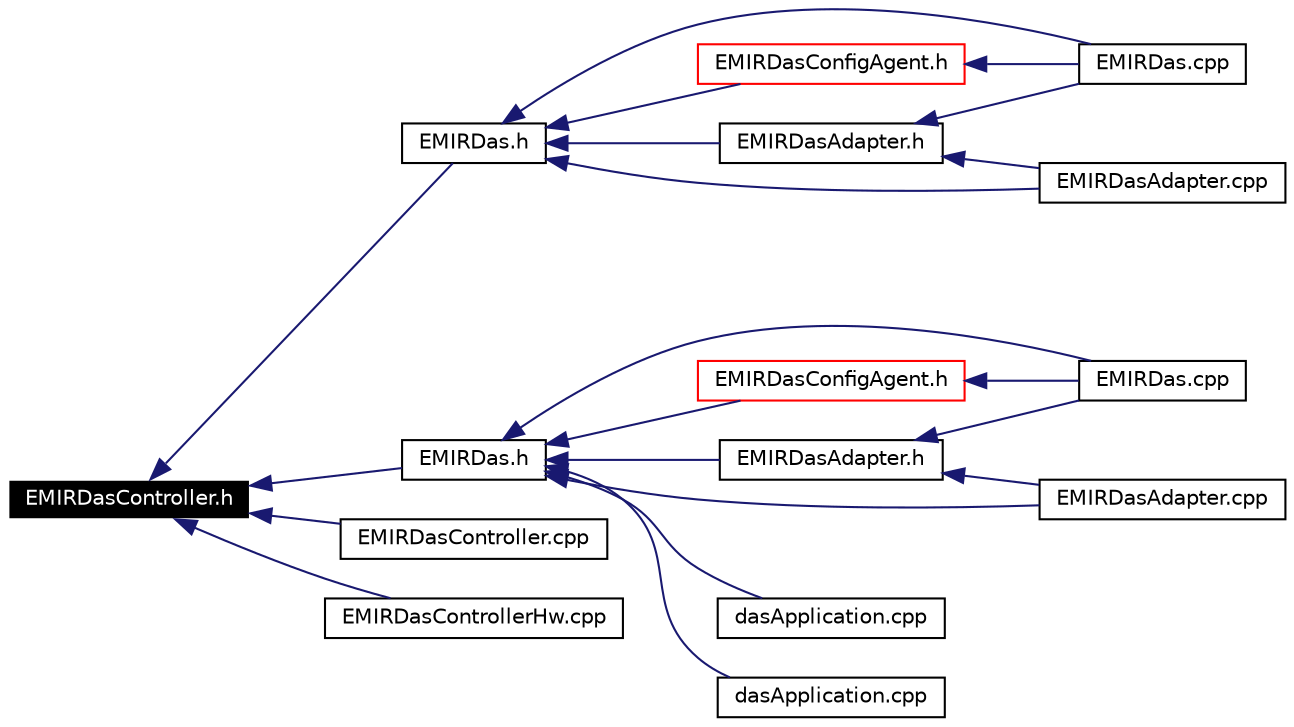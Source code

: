 digraph G
{
  edge [fontname="Helvetica",fontsize=10,labelfontname="Helvetica",labelfontsize=10];
  node [fontname="Helvetica",fontsize=10,shape=record];
  rankdir=LR;
  Node1 [label="EMIRDasController.h",height=0.2,width=0.4,color="white", fillcolor="black", style="filled" fontcolor="white"];
  Node1 -> Node2 [dir=back,color="midnightblue",fontsize=10,style="solid",fontname="Helvetica"];
  Node2 [label="EMIRDas.h",height=0.2,width=0.4,color="black", fillcolor="white", style="filled",URL="$EMIRDas_8h.html"];
  Node2 -> Node3 [dir=back,color="midnightblue",fontsize=10,style="solid",fontname="Helvetica"];
  Node3 [label="EMIRDas.cpp",height=0.2,width=0.4,color="black", fillcolor="white", style="filled",URL="$EMIRDas_8cpp.html"];
  Node2 -> Node4 [dir=back,color="midnightblue",fontsize=10,style="solid",fontname="Helvetica"];
  Node4 [label="EMIRDasAdapter.h",height=0.2,width=0.4,color="black", fillcolor="white", style="filled",URL="$EMIRDasAdapter_8h.html"];
  Node4 -> Node3 [dir=back,color="midnightblue",fontsize=10,style="solid",fontname="Helvetica"];
  Node4 -> Node5 [dir=back,color="midnightblue",fontsize=10,style="solid",fontname="Helvetica"];
  Node5 [label="EMIRDasAdapter.cpp",height=0.2,width=0.4,color="black", fillcolor="white", style="filled",URL="$EMIRDasAdapter_8cpp.html"];
  Node2 -> Node6 [dir=back,color="midnightblue",fontsize=10,style="solid",fontname="Helvetica"];
  Node6 [label="EMIRDasConfigAgent.h",height=0.2,width=0.4,color="red", fillcolor="white", style="filled",URL="$EMIRDasConfigAgent_8h.html"];
  Node6 -> Node3 [dir=back,color="midnightblue",fontsize=10,style="solid",fontname="Helvetica"];
  Node2 -> Node5 [dir=back,color="midnightblue",fontsize=10,style="solid",fontname="Helvetica"];
  Node1 -> Node7 [dir=back,color="midnightblue",fontsize=10,style="solid",fontname="Helvetica"];
  Node7 [label="EMIRDas.h",height=0.2,width=0.4,color="black", fillcolor="white", style="filled",URL="$old_2EMIRDas_8h.html"];
  Node7 -> Node8 [dir=back,color="midnightblue",fontsize=10,style="solid",fontname="Helvetica"];
  Node8 [label="EMIRDas.cpp",height=0.2,width=0.4,color="black", fillcolor="white", style="filled",URL="$old_2EMIRDas_8cpp.html"];
  Node7 -> Node9 [dir=back,color="midnightblue",fontsize=10,style="solid",fontname="Helvetica"];
  Node9 [label="EMIRDasAdapter.h",height=0.2,width=0.4,color="black", fillcolor="white", style="filled",URL="$old_2EMIRDasAdapter_8h.html"];
  Node9 -> Node8 [dir=back,color="midnightblue",fontsize=10,style="solid",fontname="Helvetica"];
  Node9 -> Node10 [dir=back,color="midnightblue",fontsize=10,style="solid",fontname="Helvetica"];
  Node10 [label="EMIRDasAdapter.cpp",height=0.2,width=0.4,color="black", fillcolor="white", style="filled",URL="$old_2EMIRDasAdapter_8cpp.html"];
  Node7 -> Node11 [dir=back,color="midnightblue",fontsize=10,style="solid",fontname="Helvetica"];
  Node11 [label="EMIRDasConfigAgent.h",height=0.2,width=0.4,color="red", fillcolor="white", style="filled",URL="$old_2EMIRDasConfigAgent_8h.html"];
  Node11 -> Node8 [dir=back,color="midnightblue",fontsize=10,style="solid",fontname="Helvetica"];
  Node7 -> Node10 [dir=back,color="midnightblue",fontsize=10,style="solid",fontname="Helvetica"];
  Node7 -> Node12 [dir=back,color="midnightblue",fontsize=10,style="solid",fontname="Helvetica"];
  Node12 [label="dasApplication.cpp",height=0.2,width=0.4,color="black", fillcolor="white", style="filled",URL="$examples_2runEMIRDas_8p_8old_2dasApplication_8cpp.html"];
  Node7 -> Node13 [dir=back,color="midnightblue",fontsize=10,style="solid",fontname="Helvetica"];
  Node13 [label="dasApplication.cpp",height=0.2,width=0.4,color="black", fillcolor="white", style="filled",URL="$runEMIRDas_8p_2dasApplication_8cpp.html"];
  Node1 -> Node14 [dir=back,color="midnightblue",fontsize=10,style="solid",fontname="Helvetica"];
  Node14 [label="EMIRDasController.cpp",height=0.2,width=0.4,color="black", fillcolor="white", style="filled",URL="$EMIRDasController_8cpp.html"];
  Node1 -> Node15 [dir=back,color="midnightblue",fontsize=10,style="solid",fontname="Helvetica"];
  Node15 [label="EMIRDasControllerHw.cpp",height=0.2,width=0.4,color="black", fillcolor="white", style="filled",URL="$EMIRDasControllerHw_8cpp.html"];
}
